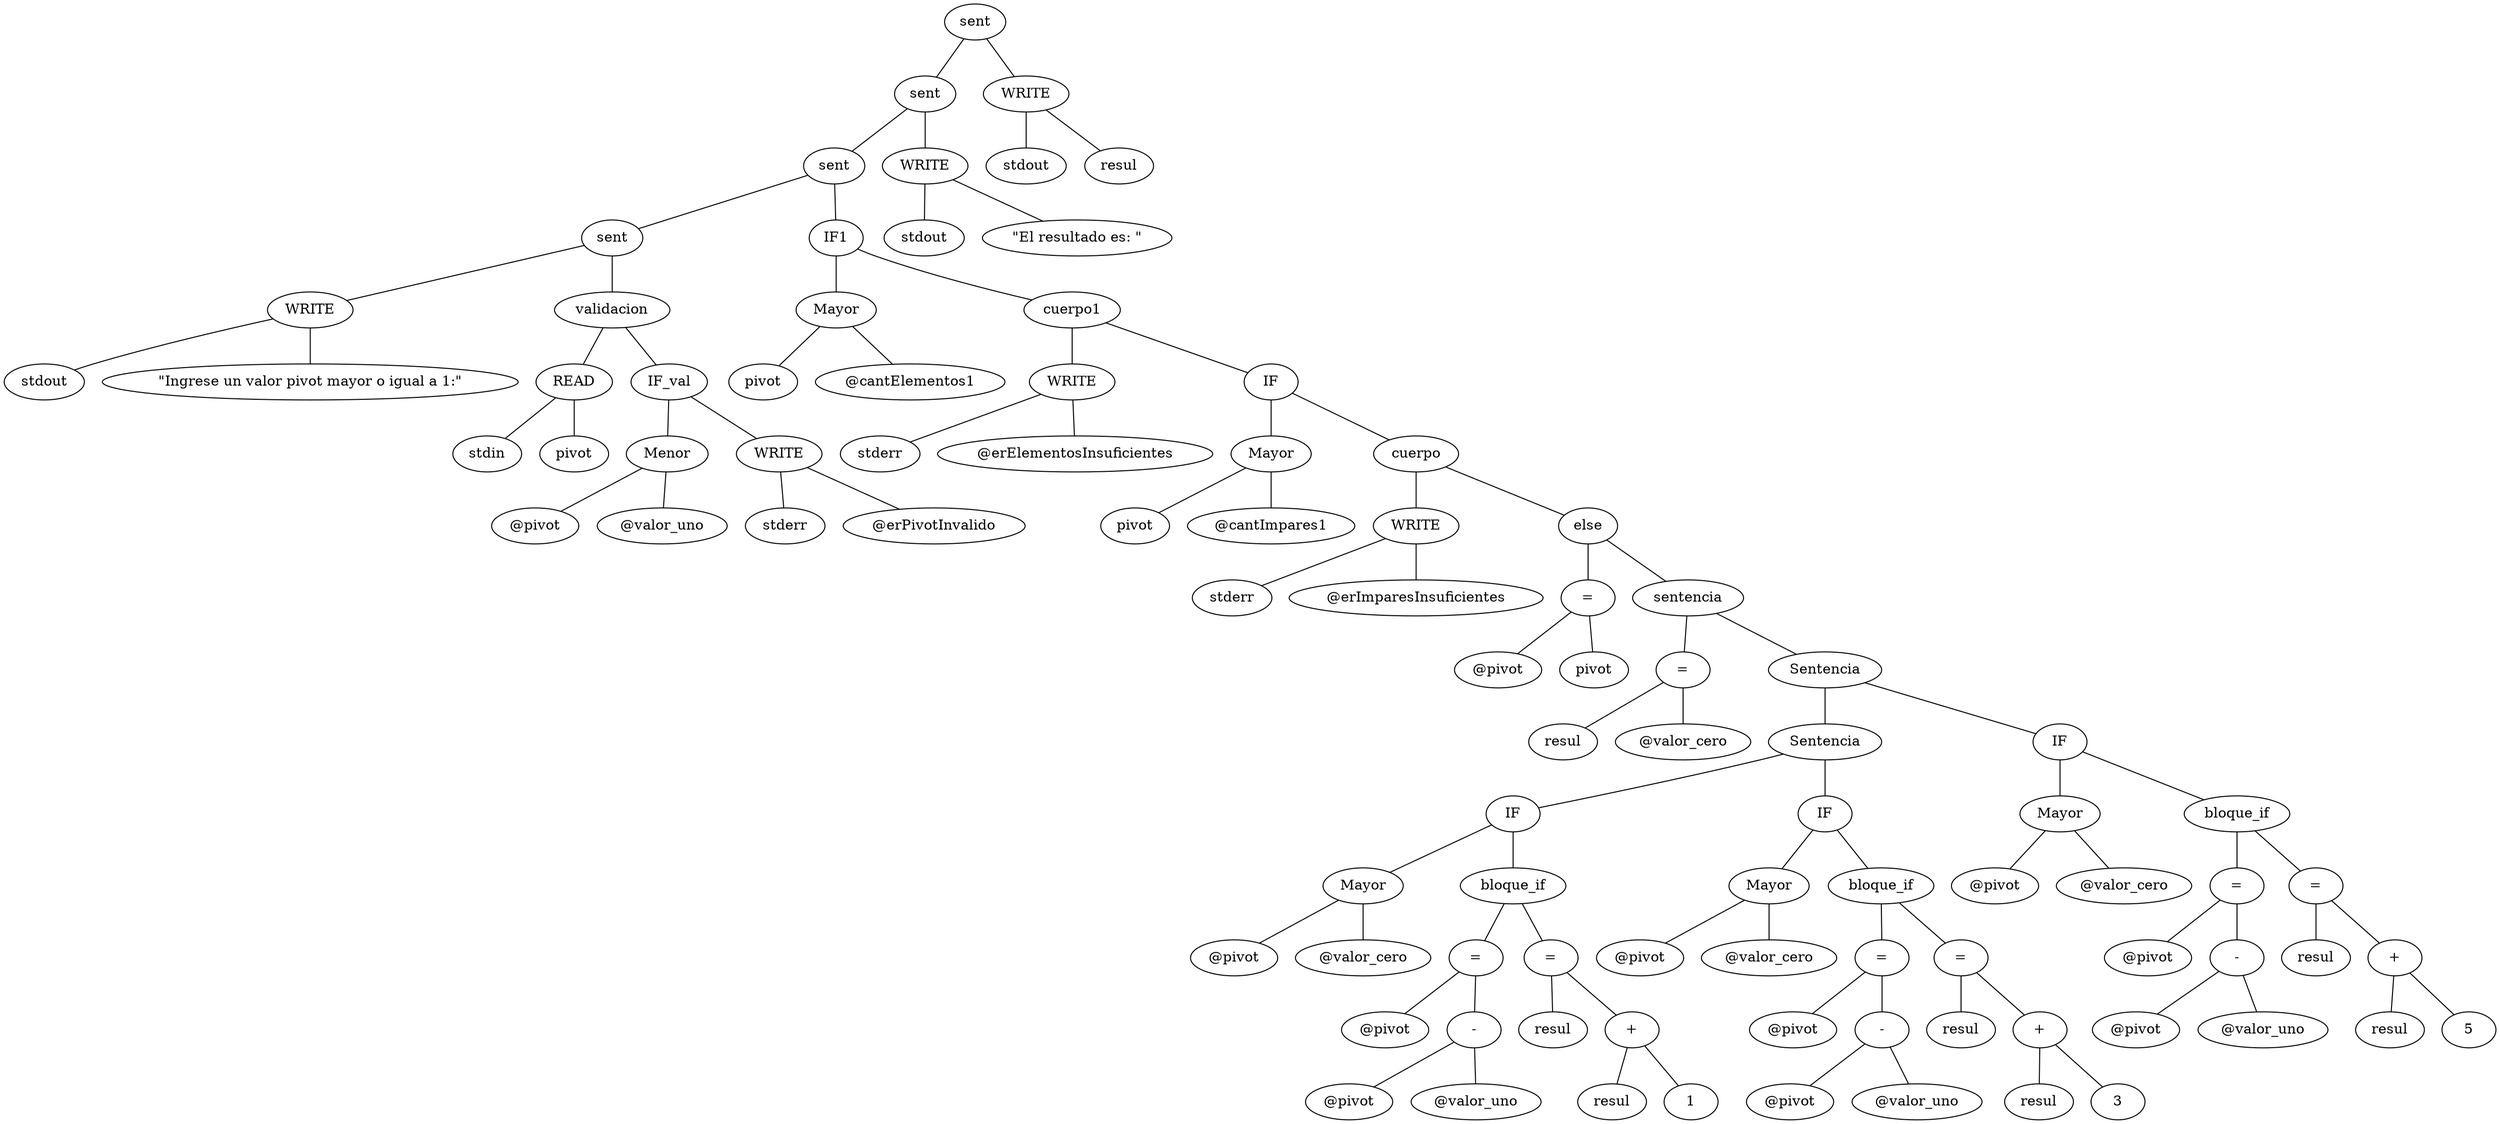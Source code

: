 graph g{
	0[label=<sent>]
	1[label=<sent>]
	92[label=<WRITE>]
	0--1
	0--92
	1[label=<sent>]
	2[label=<sent>]
	89[label=<WRITE>]
	1--2
	1--89
	2[label=<sent>]
	3[label=<sent>]
	18[label=<IF1>]
	2--3
	2--18
	3[label=<sent>]
	4[label=<WRITE>]
	7[label=<validacion>]
	3--4
	3--7
	4[label=<WRITE>]
	5[label=<stdout>]
	6[label=<"Ingrese un valor pivot mayor o igual a 1:">]
	4--5
	4--6
	7[label=<validacion>]
	8[label=<READ>]
	11[label=<IF_val>]
	7--8
	7--11
	8[label=<READ>]
	9[label=<stdin>]
	10[label=<pivot>]
	8--9
	8--10
	11[label=<IF_val>]
	12[label=<Menor>]
	15[label=<WRITE>]
	11--12
	11--15
	12[label=<Menor>]
	13[label=<@pivot>]
	14[label=<@valor_uno>]
	12--13
	12--14
	15[label=<WRITE>]
	16[label=<stderr>]
	17[label=<@erPivotInvalido>]
	15--16
	15--17
	18[label=<IF1>]
	19[label=<Mayor>]
	22[label=<cuerpo1>]
	18--19
	18--22
	19[label=<Mayor>]
	20[label=<pivot>]
	21[label=<@cantElementos1>]
	19--20
	19--21
	22[label=<cuerpo1>]
	23[label=<WRITE>]
	26[label=<IF>]
	22--23
	22--26
	23[label=<WRITE>]
	24[label=<stderr>]
	25[label=<@erElementosInsuficientes>]
	23--24
	23--25
	26[label=<IF>]
	27[label=<Mayor>]
	30[label=<cuerpo>]
	26--27
	26--30
	27[label=<Mayor>]
	28[label=<pivot>]
	29[label=<@cantImpares1>]
	27--28
	27--29
	30[label=<cuerpo>]
	31[label=<WRITE>]
	34[label=<else>]
	30--31
	30--34
	31[label=<WRITE>]
	32[label=<stderr>]
	33[label=<@erImparesInsuficientes>]
	31--32
	31--33
	34[label=<else>]
	35[label=<=>]
	38[label=<sentencia>]
	34--35
	34--38
	35[label=<=>]
	36[label=<@pivot>]
	37[label=<pivot>]
	35--36
	35--37
	38[label=<sentencia>]
	39[label=<=>]
	42[label=<Sentencia>]
	38--39
	38--42
	39[label=<=>]
	40[label=<resul>]
	41[label=<@valor_cero>]
	39--40
	39--41
	42[label=<Sentencia>]
	43[label=<Sentencia>]
	74[label=<IF>]
	42--43
	42--74
	43[label=<Sentencia>]
	44[label=<IF>]
	59[label=<IF>]
	43--44
	43--59
	44[label=<IF>]
	45[label=<Mayor>]
	48[label=<bloque_if>]
	44--45
	44--48
	45[label=<Mayor>]
	46[label=<@pivot>]
	47[label=<@valor_cero>]
	45--46
	45--47
	48[label=<bloque_if>]
	49[label=<=>]
	54[label=<=>]
	48--49
	48--54
	49[label=<=>]
	50[label=<@pivot>]
	51[label=<->]
	49--50
	49--51
	51[label=<->]
	52[label=<@pivot>]
	53[label=<@valor_uno>]
	51--52
	51--53
	54[label=<=>]
	55[label=<resul>]
	56[label=<+>]
	54--55
	54--56
	56[label=<+>]
	57[label=<resul>]
	58[label=<1>]
	56--57
	56--58
	59[label=<IF>]
	60[label=<Mayor>]
	63[label=<bloque_if>]
	59--60
	59--63
	60[label=<Mayor>]
	61[label=<@pivot>]
	62[label=<@valor_cero>]
	60--61
	60--62
	63[label=<bloque_if>]
	64[label=<=>]
	69[label=<=>]
	63--64
	63--69
	64[label=<=>]
	65[label=<@pivot>]
	66[label=<->]
	64--65
	64--66
	66[label=<->]
	67[label=<@pivot>]
	68[label=<@valor_uno>]
	66--67
	66--68
	69[label=<=>]
	70[label=<resul>]
	71[label=<+>]
	69--70
	69--71
	71[label=<+>]
	72[label=<resul>]
	73[label=<3>]
	71--72
	71--73
	74[label=<IF>]
	75[label=<Mayor>]
	78[label=<bloque_if>]
	74--75
	74--78
	75[label=<Mayor>]
	76[label=<@pivot>]
	77[label=<@valor_cero>]
	75--76
	75--77
	78[label=<bloque_if>]
	79[label=<=>]
	84[label=<=>]
	78--79
	78--84
	79[label=<=>]
	80[label=<@pivot>]
	81[label=<->]
	79--80
	79--81
	81[label=<->]
	82[label=<@pivot>]
	83[label=<@valor_uno>]
	81--82
	81--83
	84[label=<=>]
	85[label=<resul>]
	86[label=<+>]
	84--85
	84--86
	86[label=<+>]
	87[label=<resul>]
	88[label=<5>]
	86--87
	86--88
	89[label=<WRITE>]
	90[label=<stdout>]
	91[label=<"El resultado es: ">]
	89--90
	89--91
	92[label=<WRITE>]
	93[label=<stdout>]
	94[label=<resul>]
	92--93
	92--94
}
